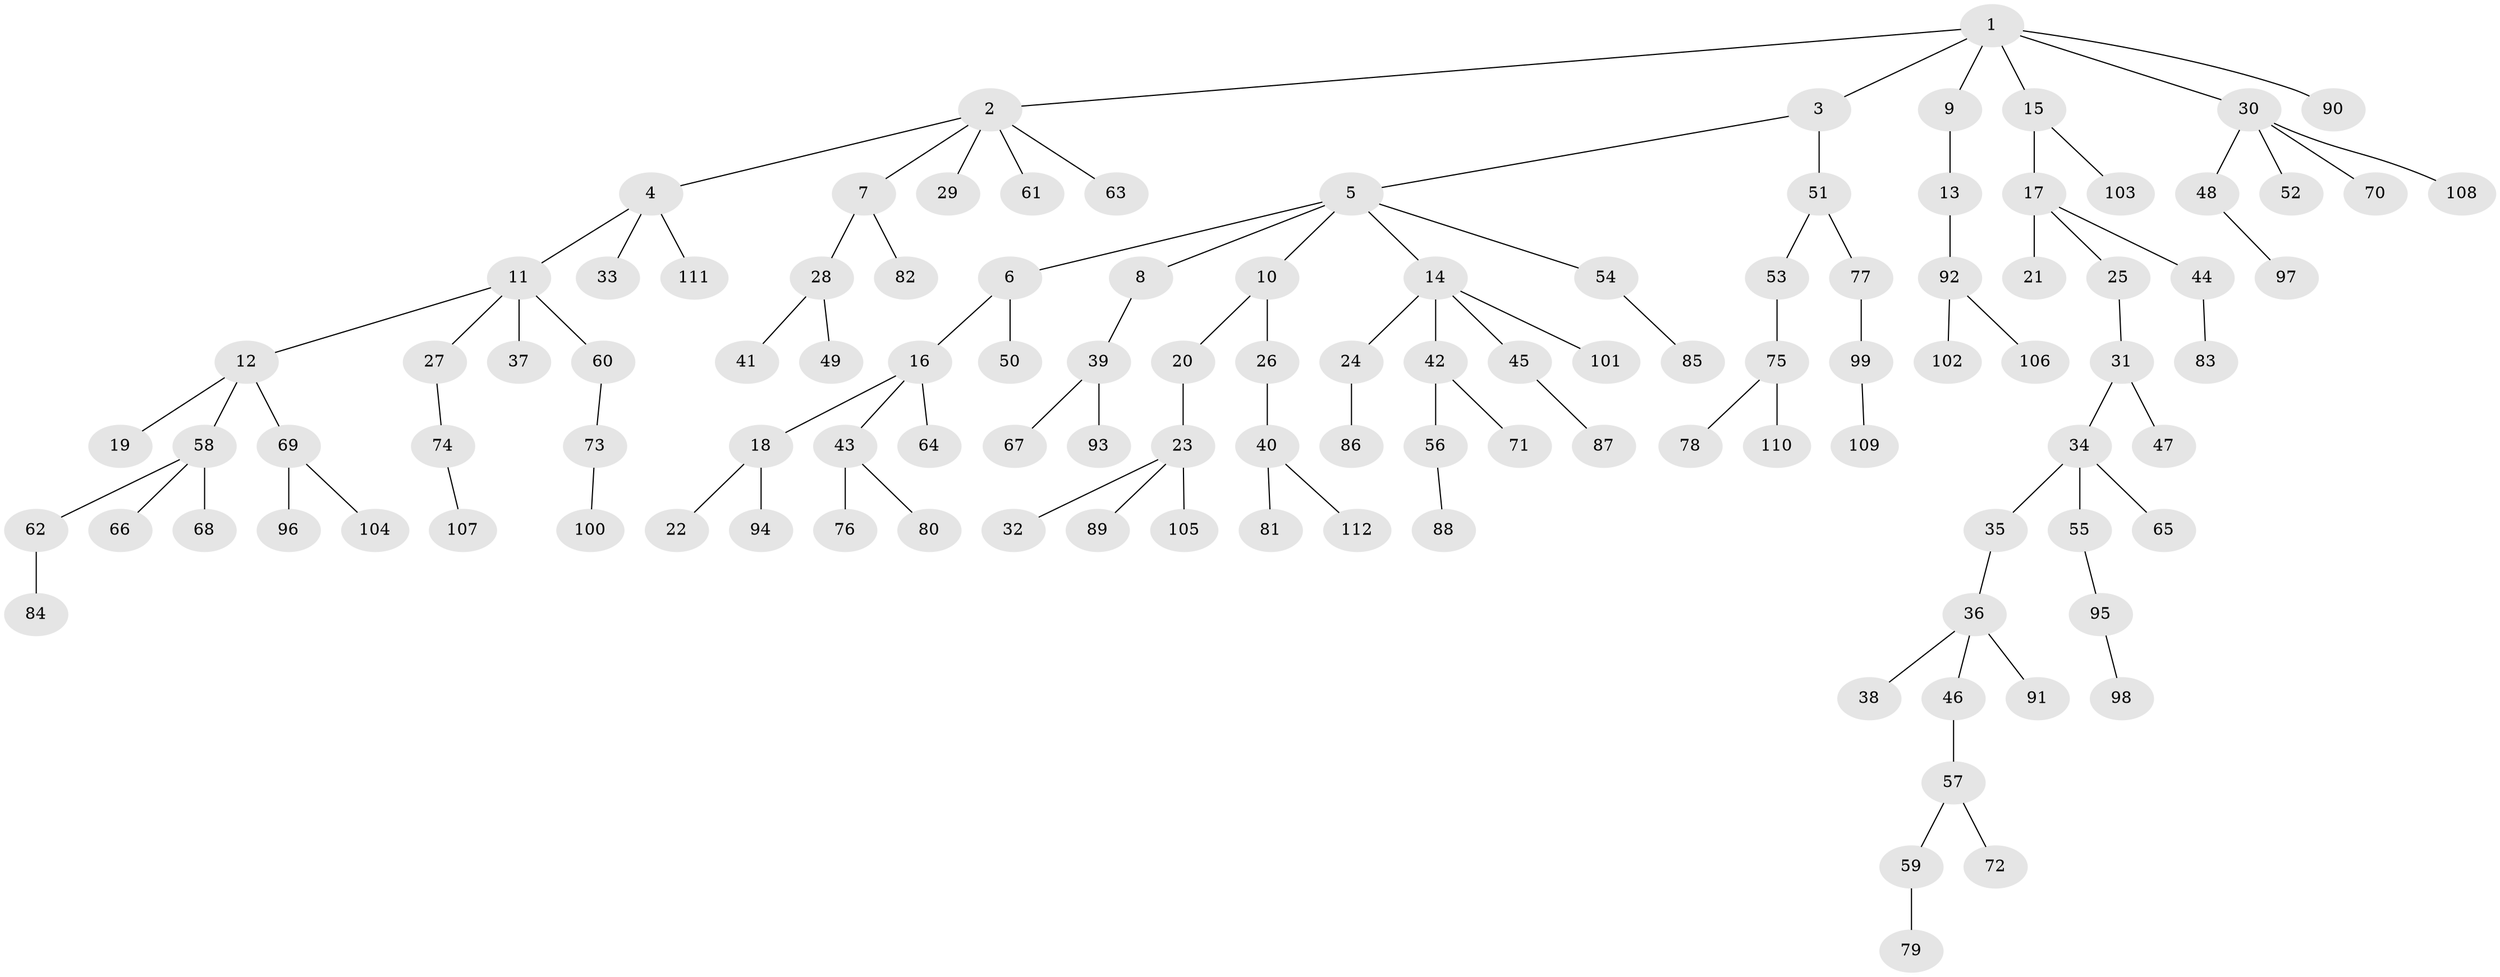 // Generated by graph-tools (version 1.1) at 2025/15/03/09/25 04:15:23]
// undirected, 112 vertices, 111 edges
graph export_dot {
graph [start="1"]
  node [color=gray90,style=filled];
  1;
  2;
  3;
  4;
  5;
  6;
  7;
  8;
  9;
  10;
  11;
  12;
  13;
  14;
  15;
  16;
  17;
  18;
  19;
  20;
  21;
  22;
  23;
  24;
  25;
  26;
  27;
  28;
  29;
  30;
  31;
  32;
  33;
  34;
  35;
  36;
  37;
  38;
  39;
  40;
  41;
  42;
  43;
  44;
  45;
  46;
  47;
  48;
  49;
  50;
  51;
  52;
  53;
  54;
  55;
  56;
  57;
  58;
  59;
  60;
  61;
  62;
  63;
  64;
  65;
  66;
  67;
  68;
  69;
  70;
  71;
  72;
  73;
  74;
  75;
  76;
  77;
  78;
  79;
  80;
  81;
  82;
  83;
  84;
  85;
  86;
  87;
  88;
  89;
  90;
  91;
  92;
  93;
  94;
  95;
  96;
  97;
  98;
  99;
  100;
  101;
  102;
  103;
  104;
  105;
  106;
  107;
  108;
  109;
  110;
  111;
  112;
  1 -- 2;
  1 -- 3;
  1 -- 9;
  1 -- 15;
  1 -- 30;
  1 -- 90;
  2 -- 4;
  2 -- 7;
  2 -- 29;
  2 -- 61;
  2 -- 63;
  3 -- 5;
  3 -- 51;
  4 -- 11;
  4 -- 33;
  4 -- 111;
  5 -- 6;
  5 -- 8;
  5 -- 10;
  5 -- 14;
  5 -- 54;
  6 -- 16;
  6 -- 50;
  7 -- 28;
  7 -- 82;
  8 -- 39;
  9 -- 13;
  10 -- 20;
  10 -- 26;
  11 -- 12;
  11 -- 27;
  11 -- 37;
  11 -- 60;
  12 -- 19;
  12 -- 58;
  12 -- 69;
  13 -- 92;
  14 -- 24;
  14 -- 42;
  14 -- 45;
  14 -- 101;
  15 -- 17;
  15 -- 103;
  16 -- 18;
  16 -- 43;
  16 -- 64;
  17 -- 21;
  17 -- 25;
  17 -- 44;
  18 -- 22;
  18 -- 94;
  20 -- 23;
  23 -- 32;
  23 -- 89;
  23 -- 105;
  24 -- 86;
  25 -- 31;
  26 -- 40;
  27 -- 74;
  28 -- 41;
  28 -- 49;
  30 -- 48;
  30 -- 52;
  30 -- 70;
  30 -- 108;
  31 -- 34;
  31 -- 47;
  34 -- 35;
  34 -- 55;
  34 -- 65;
  35 -- 36;
  36 -- 38;
  36 -- 46;
  36 -- 91;
  39 -- 67;
  39 -- 93;
  40 -- 81;
  40 -- 112;
  42 -- 56;
  42 -- 71;
  43 -- 76;
  43 -- 80;
  44 -- 83;
  45 -- 87;
  46 -- 57;
  48 -- 97;
  51 -- 53;
  51 -- 77;
  53 -- 75;
  54 -- 85;
  55 -- 95;
  56 -- 88;
  57 -- 59;
  57 -- 72;
  58 -- 62;
  58 -- 66;
  58 -- 68;
  59 -- 79;
  60 -- 73;
  62 -- 84;
  69 -- 96;
  69 -- 104;
  73 -- 100;
  74 -- 107;
  75 -- 78;
  75 -- 110;
  77 -- 99;
  92 -- 102;
  92 -- 106;
  95 -- 98;
  99 -- 109;
}
